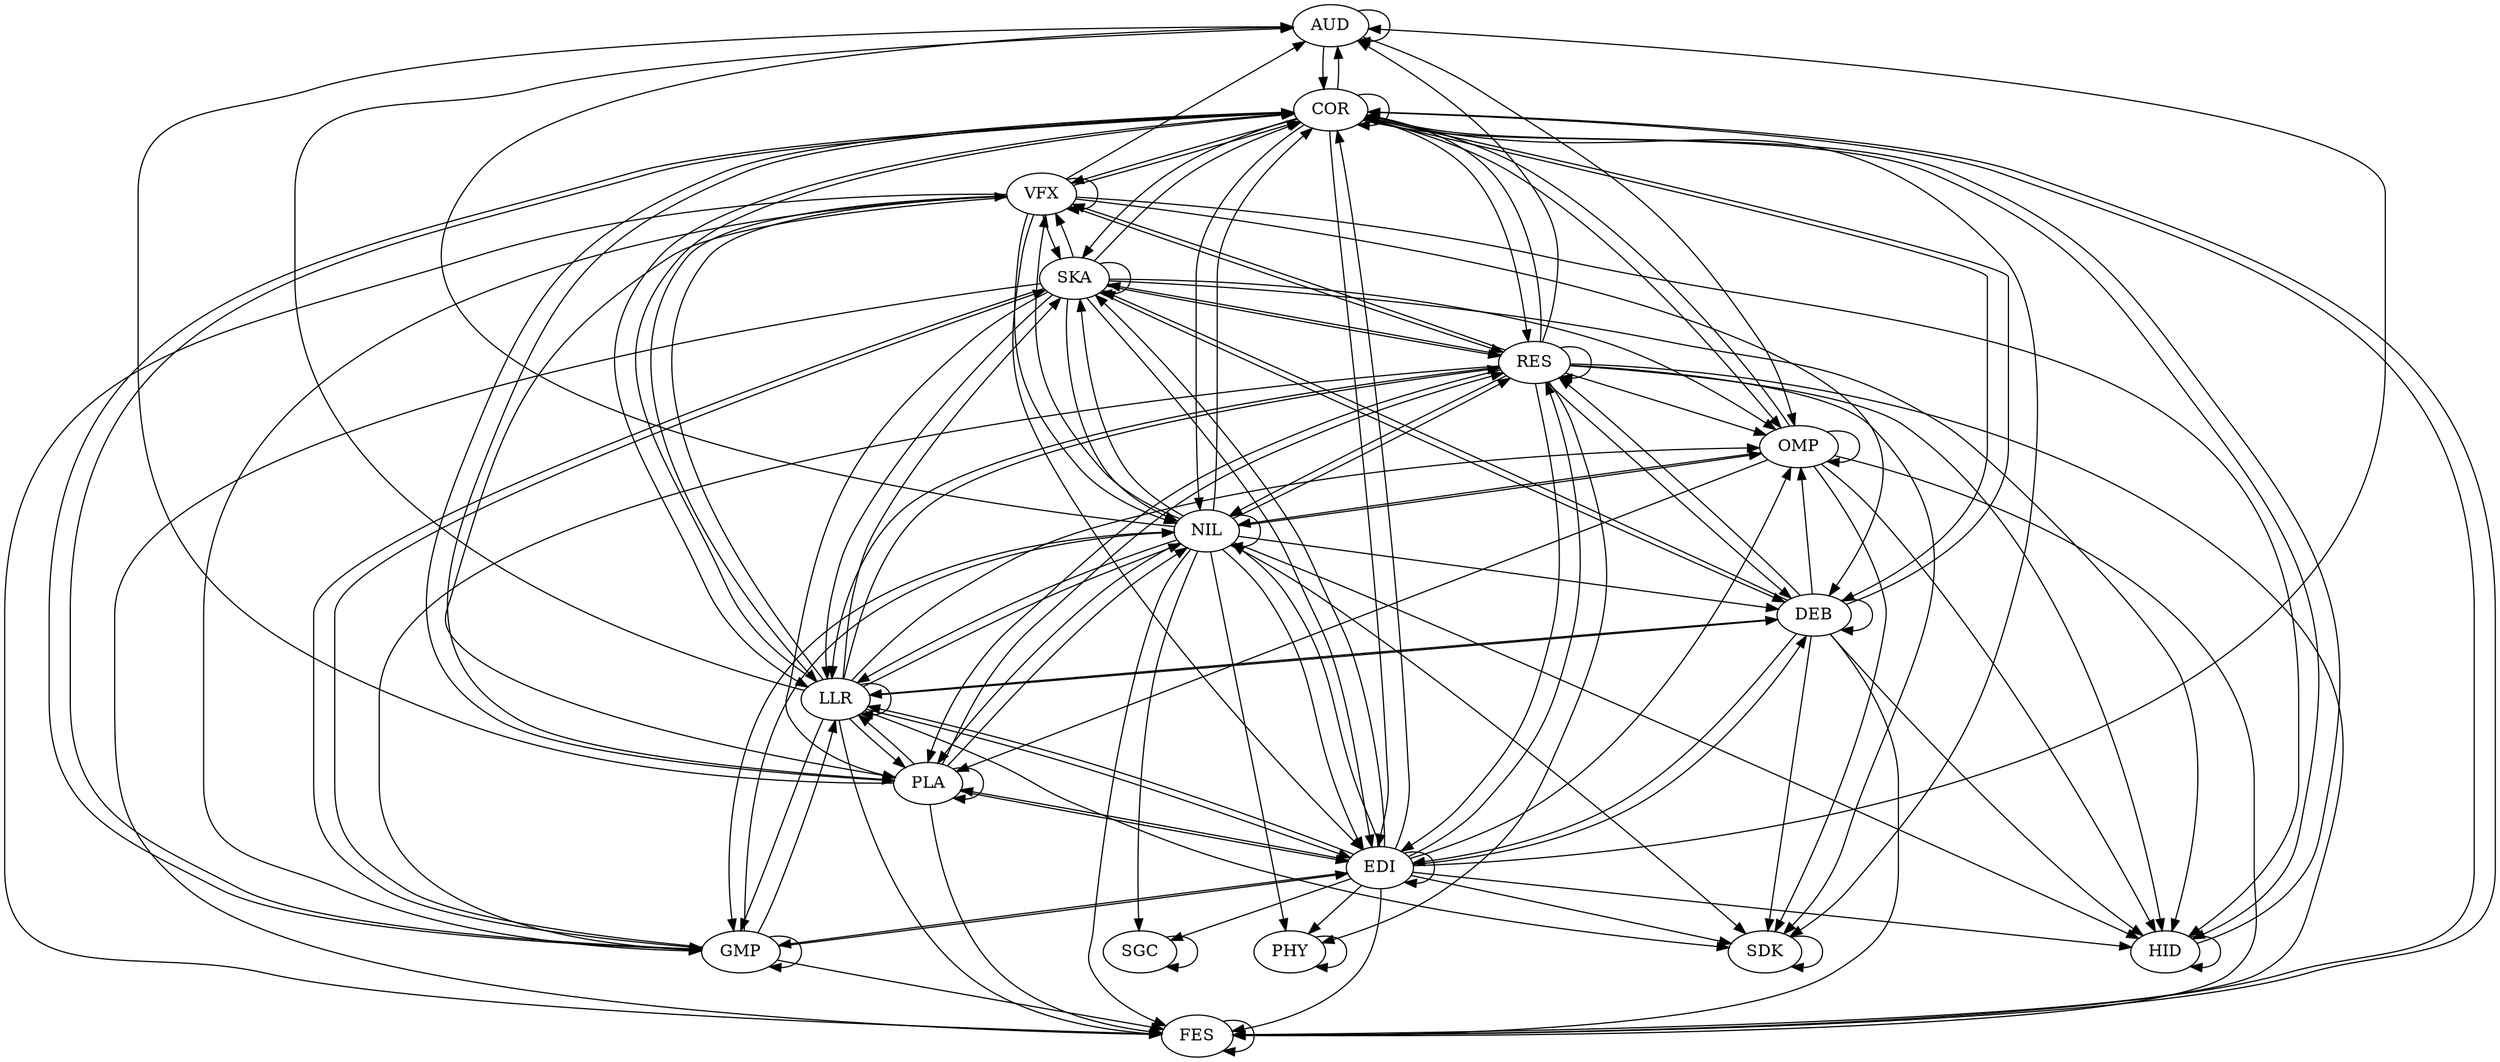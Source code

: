 digraph "source tree" {
	"AUD" -> "AUD"
	"AUD" -> "COR"
	"AUD" -> "OMP"
	"COR" -> "AUD"
	"COR" -> "COR"
	"COR" -> "DEB"
	"COR" -> "EDI"
	"COR" -> "FES"
	"COR" -> "GMP"
	"COR" -> "HID"
	"COR" -> "LLR"
	"COR" -> "NIL"
	"COR" -> "OMP"
	"COR" -> "PLA"
	"COR" -> "RES"
	"COR" -> "SDK"
	"COR" -> "SKA"
	"COR" -> "VFX"
	"DEB" -> "COR"
	"DEB" -> "DEB"
	"DEB" -> "EDI"
	"DEB" -> "FES"
	"DEB" -> "HID"
	"DEB" -> "LLR"
	"DEB" -> "OMP"
	"DEB" -> "RES"
	"DEB" -> "SDK"
	"DEB" -> "SKA"
	"EDI" -> "AUD"
	"EDI" -> "COR"
	"EDI" -> "DEB"
	"EDI" -> "EDI"
	"EDI" -> "FES"
	"EDI" -> "GMP"
	"EDI" -> "HID"
	"EDI" -> "LLR"
	"EDI" -> "NIL"
	"EDI" -> "OMP"
	"EDI" -> "PHY"
	"EDI" -> "PLA"
	"EDI" -> "RES"
	"EDI" -> "SDK"
	"EDI" -> "SGC"
	"EDI" -> "SKA"
	"FES" -> "COR"
	"FES" -> "FES"
	"GMP" -> "COR"
	"GMP" -> "EDI"
	"GMP" -> "FES"
	"GMP" -> "GMP"
	"GMP" -> "LLR"
	"GMP" -> "NIL"
	"GMP" -> "SKA"
	"HID" -> "COR"
	"HID" -> "HID"
	"LLR" -> "AUD"
	"LLR" -> "COR"
	"LLR" -> "DEB"
	"LLR" -> "EDI"
	"LLR" -> "FES"
	"LLR" -> "GMP"
	"LLR" -> "LLR"
	"LLR" -> "NIL"
	"LLR" -> "OMP"
	"LLR" -> "PLA"
	"LLR" -> "RES"
	"LLR" -> "SDK"
	"LLR" -> "SKA"
	"LLR" -> "VFX"
	"NIL" -> "AUD"
	"NIL" -> "COR"
	"NIL" -> "DEB"
	"NIL" -> "EDI"
	"NIL" -> "FES"
	"NIL" -> "GMP"
	"NIL" -> "HID"
	"NIL" -> "LLR"
	"NIL" -> "NIL"
	"NIL" -> "OMP"
	"NIL" -> "PHY"
	"NIL" -> "PLA"
	"NIL" -> "RES"
	"NIL" -> "SDK"
	"NIL" -> "SGC"
	"NIL" -> "SKA"
	"NIL" -> "VFX"
	"OMP" -> "COR"
	"OMP" -> "FES"
	"OMP" -> "HID"
	"OMP" -> "NIL"
	"OMP" -> "OMP"
	"OMP" -> "PLA"
	"OMP" -> "SDK"
	"PHY" -> "PHY"
	"PLA" -> "AUD"
	"PLA" -> "COR"
	"PLA" -> "EDI"
	"PLA" -> "FES"
	"PLA" -> "LLR"
	"PLA" -> "NIL"
	"PLA" -> "PLA"
	"PLA" -> "RES"
	"RES" -> "AUD"
	"RES" -> "COR"
	"RES" -> "DEB"
	"RES" -> "EDI"
	"RES" -> "FES"
	"RES" -> "GMP"
	"RES" -> "HID"
	"RES" -> "LLR"
	"RES" -> "NIL"
	"RES" -> "OMP"
	"RES" -> "PHY"
	"RES" -> "PLA"
	"RES" -> "RES"
	"RES" -> "SDK"
	"RES" -> "SKA"
	"RES" -> "VFX"
	"SDK" -> "SDK"
	"SGC" -> "SGC"
	"SKA" -> "COR"
	"SKA" -> "DEB"
	"SKA" -> "EDI"
	"SKA" -> "FES"
	"SKA" -> "GMP"
	"SKA" -> "HID"
	"SKA" -> "LLR"
	"SKA" -> "NIL"
	"SKA" -> "OMP"
	"SKA" -> "PLA"
	"SKA" -> "RES"
	"SKA" -> "SKA"
	"SKA" -> "VFX"
	"VFX" -> "AUD"
	"VFX" -> "COR"
	"VFX" -> "DEB"
	"VFX" -> "EDI"
	"VFX" -> "FES"
	"VFX" -> "GMP"
	"VFX" -> "HID"
	"VFX" -> "LLR"
	"VFX" -> "NIL"
	"VFX" -> "PLA"
	"VFX" -> "RES"
	"VFX" -> "SKA"
	"VFX" -> "VFX"
}
